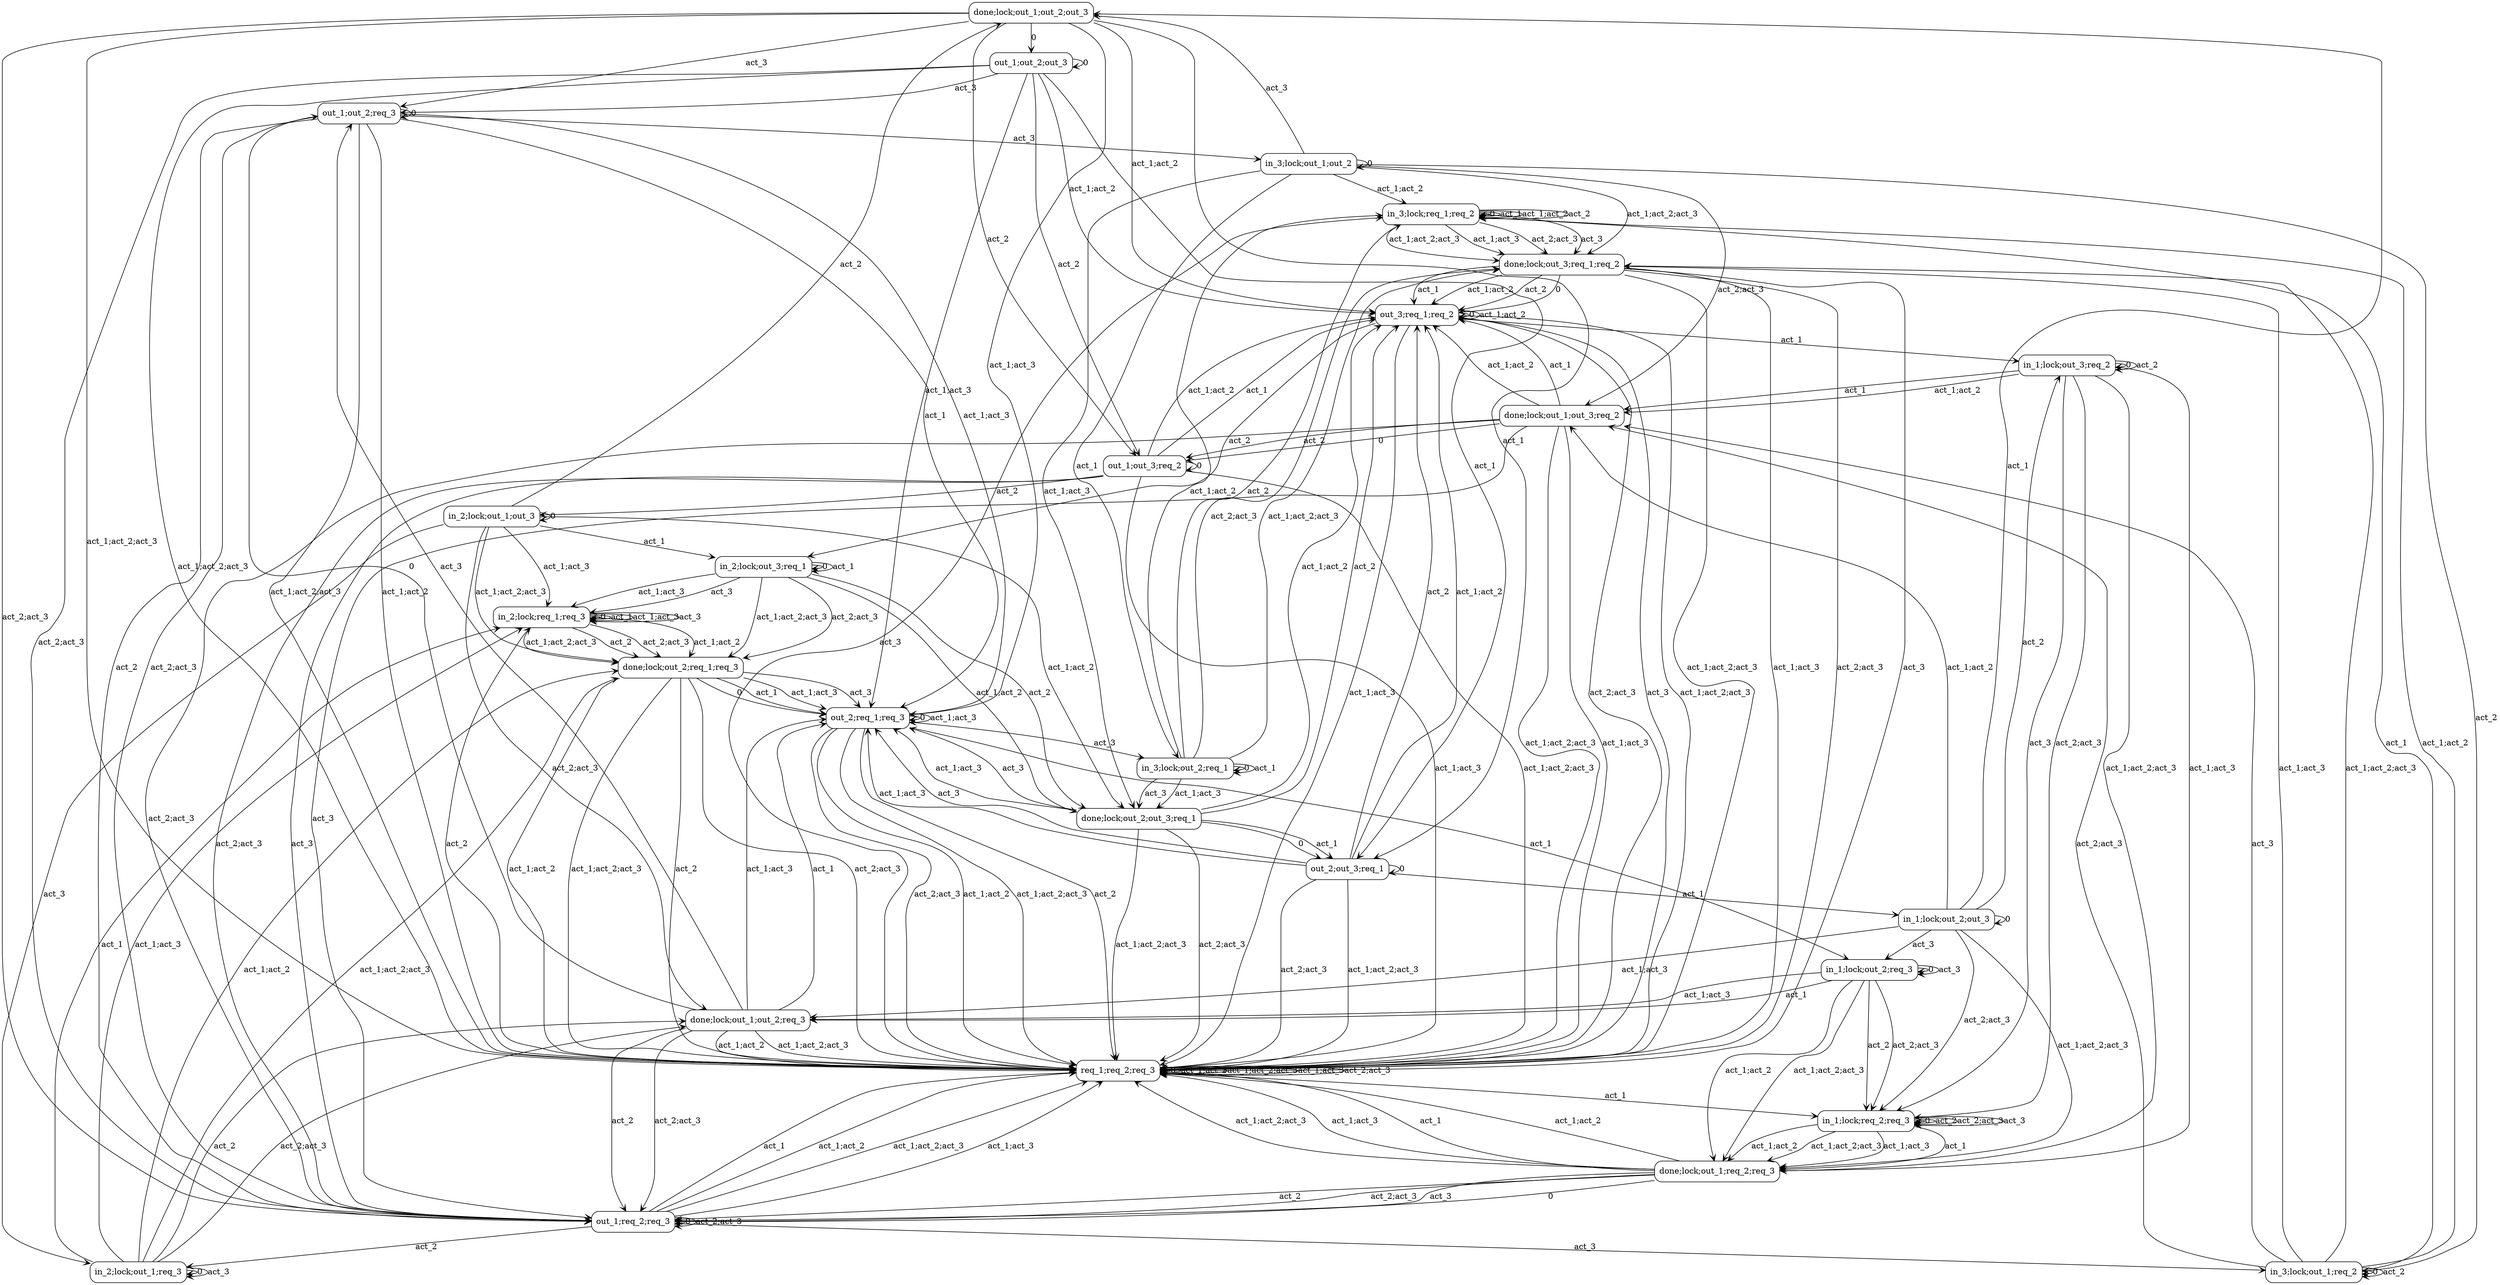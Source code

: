 digraph G {

node [shape=box, style="filled, rounded"]
edge [arrowhead = vee]

"k1;k2;k3;done;lock;out_1;out_2;out_3" [ label = "done;lock;out_1;out_2;out_3", fillcolor=white];
"k1;k2;k3;done;lock;out_1;out_2;req_3" [ label = "done;lock;out_1;out_2;req_3", fillcolor=white];
"k1;k2;k3;done;lock;out_1;out_3;req_2" [ label = "done;lock;out_1;out_3;req_2", fillcolor=white];
"k1;k2;k3;done;lock;out_1;req_2;req_3" [ label = "done;lock;out_1;req_2;req_3", fillcolor=white];
"k1;k2;k3;done;lock;out_2;out_3;req_1" [ label = "done;lock;out_2;out_3;req_1", fillcolor=white];
"k1;k2;k3;done;lock;out_2;req_1;req_3" [ label = "done;lock;out_2;req_1;req_3", fillcolor=white];
"k1;k2;k3;done;lock;out_3;req_1;req_2" [ label = "done;lock;out_3;req_1;req_2", fillcolor=white];
"k1;k2;k3;in_1;lock;out_2;out_3" [ label = "in_1;lock;out_2;out_3", fillcolor=white];
"k1;k2;k3;in_1;lock;out_2;req_3" [ label = "in_1;lock;out_2;req_3", fillcolor=white];
"k1;k2;k3;in_1;lock;out_3;req_2" [ label = "in_1;lock;out_3;req_2", fillcolor=white];
"k1;k2;k3;in_1;lock;req_2;req_3" [ label = "in_1;lock;req_2;req_3", fillcolor=white];
"k1;k2;k3;in_2;lock;out_1;out_3" [ label = "in_2;lock;out_1;out_3", fillcolor=white];
"k1;k2;k3;in_2;lock;out_1;req_3" [ label = "in_2;lock;out_1;req_3", fillcolor=white];
"k1;k2;k3;in_2;lock;out_3;req_1" [ label = "in_2;lock;out_3;req_1", fillcolor=white];
"k1;k2;k3;in_2;lock;req_1;req_3" [ label = "in_2;lock;req_1;req_3", fillcolor=white];
"k1;k2;k3;in_3;lock;out_1;out_2" [ label = "in_3;lock;out_1;out_2", fillcolor=white];
"k1;k2;k3;in_3;lock;out_1;req_2" [ label = "in_3;lock;out_1;req_2", fillcolor=white];
"k1;k2;k3;in_3;lock;out_2;req_1" [ label = "in_3;lock;out_2;req_1", fillcolor=white];
"k1;k2;k3;in_3;lock;req_1;req_2" [ label = "in_3;lock;req_1;req_2", fillcolor=white];
"k1;k2;k3;out_1;out_2;out_3" [ label = "out_1;out_2;out_3", fillcolor=white];
"k1;k2;k3;out_1;out_2;req_3" [ label = "out_1;out_2;req_3", fillcolor=white];
"k1;k2;k3;out_1;out_3;req_2" [ label = "out_1;out_3;req_2", fillcolor=white];
"k1;k2;k3;out_1;req_2;req_3" [ label = "out_1;req_2;req_3", fillcolor=white];
"k1;k2;k3;out_2;out_3;req_1" [ label = "out_2;out_3;req_1", fillcolor=white];
"k1;k2;k3;out_2;req_1;req_3" [ label = "out_2;req_1;req_3", fillcolor=white];
"k1;k2;k3;out_3;req_1;req_2" [ label = "out_3;req_1;req_2", fillcolor=white];
"k1;k2;k3;req_1;req_2;req_3" [ label = "req_1;req_2;req_3", fillcolor=white];

"k1;k2;k3;in_3;lock;out_1;req_2" -> "k1;k2;k3;in_3;lock;out_1;req_2" [ label = "0" ];
"k1;k2;k3;in_3;lock;out_1;req_2" -> "k1;k2;k3;in_3;lock;req_1;req_2" [ label = "act_1" ];
"k1;k2;k3;in_3;lock;out_1;req_2" -> "k1;k2;k3;in_3;lock;req_1;req_2" [ label = "act_1;act_2" ];
"k1;k2;k3;in_3;lock;out_1;req_2" -> "k1;k2;k3;done;lock;out_3;req_1;req_2" [ label = "act_1;act_2;act_3" ];
"k1;k2;k3;in_3;lock;out_1;req_2" -> "k1;k2;k3;done;lock;out_3;req_1;req_2" [ label = "act_1;act_3" ];
"k1;k2;k3;in_3;lock;out_1;req_2" -> "k1;k2;k3;in_3;lock;out_1;req_2" [ label = "act_2" ];
"k1;k2;k3;in_3;lock;out_1;req_2" -> "k1;k2;k3;done;lock;out_1;out_3;req_2" [ label = "act_2;act_3" ];
"k1;k2;k3;in_3;lock;out_1;req_2" -> "k1;k2;k3;done;lock;out_1;out_3;req_2" [ label = "act_3" ];
"k1;k2;k3;in_3;lock;out_2;req_1" -> "k1;k2;k3;in_3;lock;out_2;req_1" [ label = "0" ];
"k1;k2;k3;in_3;lock;out_2;req_1" -> "k1;k2;k3;in_3;lock;out_2;req_1" [ label = "act_1" ];
"k1;k2;k3;in_3;lock;out_2;req_1" -> "k1;k2;k3;in_3;lock;req_1;req_2" [ label = "act_1;act_2" ];
"k1;k2;k3;in_3;lock;out_2;req_1" -> "k1;k2;k3;done;lock;out_3;req_1;req_2" [ label = "act_1;act_2;act_3" ];
"k1;k2;k3;in_3;lock;out_2;req_1" -> "k1;k2;k3;done;lock;out_2;out_3;req_1" [ label = "act_1;act_3" ];
"k1;k2;k3;in_3;lock;out_2;req_1" -> "k1;k2;k3;in_3;lock;req_1;req_2" [ label = "act_2" ];
"k1;k2;k3;in_3;lock;out_2;req_1" -> "k1;k2;k3;done;lock;out_3;req_1;req_2" [ label = "act_2;act_3" ];
"k1;k2;k3;in_3;lock;out_2;req_1" -> "k1;k2;k3;done;lock;out_2;out_3;req_1" [ label = "act_3" ];
"k1;k2;k3;in_1;lock;out_2;out_3" -> "k1;k2;k3;in_1;lock;out_2;out_3" [ label = "0" ];
"k1;k2;k3;in_1;lock;out_2;out_3" -> "k1;k2;k3;done;lock;out_1;out_2;out_3" [ label = "act_1" ];
"k1;k2;k3;in_1;lock;out_2;out_3" -> "k1;k2;k3;done;lock;out_1;out_3;req_2" [ label = "act_1;act_2" ];
"k1;k2;k3;in_1;lock;out_2;out_3" -> "k1;k2;k3;done;lock;out_1;req_2;req_3" [ label = "act_1;act_2;act_3" ];
"k1;k2;k3;in_1;lock;out_2;out_3" -> "k1;k2;k3;done;lock;out_1;out_2;req_3" [ label = "act_1;act_3" ];
"k1;k2;k3;in_1;lock;out_2;out_3" -> "k1;k2;k3;in_1;lock;out_3;req_2" [ label = "act_2" ];
"k1;k2;k3;in_1;lock;out_2;out_3" -> "k1;k2;k3;in_1;lock;req_2;req_3" [ label = "act_2;act_3" ];
"k1;k2;k3;in_1;lock;out_2;out_3" -> "k1;k2;k3;in_1;lock;out_2;req_3" [ label = "act_3" ];
"k1;k2;k3;out_2;out_3;req_1" -> "k1;k2;k3;out_2;out_3;req_1" [ label = "0" ];
"k1;k2;k3;out_2;out_3;req_1" -> "k1;k2;k3;in_1;lock;out_2;out_3" [ label = "act_1" ];
"k1;k2;k3;out_2;out_3;req_1" -> "k1;k2;k3;out_3;req_1;req_2" [ label = "act_1;act_2" ];
"k1;k2;k3;out_2;out_3;req_1" -> "k1;k2;k3;req_1;req_2;req_3" [ label = "act_1;act_2;act_3" ];
"k1;k2;k3;out_2;out_3;req_1" -> "k1;k2;k3;out_2;req_1;req_3" [ label = "act_1;act_3" ];
"k1;k2;k3;out_2;out_3;req_1" -> "k1;k2;k3;out_3;req_1;req_2" [ label = "act_2" ];
"k1;k2;k3;out_2;out_3;req_1" -> "k1;k2;k3;req_1;req_2;req_3" [ label = "act_2;act_3" ];
"k1;k2;k3;out_2;out_3;req_1" -> "k1;k2;k3;out_2;req_1;req_3" [ label = "act_3" ];
"k1;k2;k3;done;lock;out_2;out_3;req_1" -> "k1;k2;k3;out_2;out_3;req_1" [ label = "0" ];
"k1;k2;k3;done;lock;out_2;out_3;req_1" -> "k1;k2;k3;out_2;out_3;req_1" [ label = "act_1" ];
"k1;k2;k3;done;lock;out_2;out_3;req_1" -> "k1;k2;k3;out_3;req_1;req_2" [ label = "act_1;act_2" ];
"k1;k2;k3;done;lock;out_2;out_3;req_1" -> "k1;k2;k3;req_1;req_2;req_3" [ label = "act_1;act_2;act_3" ];
"k1;k2;k3;done;lock;out_2;out_3;req_1" -> "k1;k2;k3;out_2;req_1;req_3" [ label = "act_1;act_3" ];
"k1;k2;k3;done;lock;out_2;out_3;req_1" -> "k1;k2;k3;out_3;req_1;req_2" [ label = "act_2" ];
"k1;k2;k3;done;lock;out_2;out_3;req_1" -> "k1;k2;k3;req_1;req_2;req_3" [ label = "act_2;act_3" ];
"k1;k2;k3;done;lock;out_2;out_3;req_1" -> "k1;k2;k3;out_2;req_1;req_3" [ label = "act_3" ];
"k1;k2;k3;in_2;lock;out_3;req_1" -> "k1;k2;k3;in_2;lock;out_3;req_1" [ label = "0" ];
"k1;k2;k3;in_2;lock;out_3;req_1" -> "k1;k2;k3;in_2;lock;out_3;req_1" [ label = "act_1" ];
"k1;k2;k3;in_2;lock;out_3;req_1" -> "k1;k2;k3;done;lock;out_2;out_3;req_1" [ label = "act_1;act_2" ];
"k1;k2;k3;in_2;lock;out_3;req_1" -> "k1;k2;k3;done;lock;out_2;req_1;req_3" [ label = "act_1;act_2;act_3" ];
"k1;k2;k3;in_2;lock;out_3;req_1" -> "k1;k2;k3;in_2;lock;req_1;req_3" [ label = "act_1;act_3" ];
"k1;k2;k3;in_2;lock;out_3;req_1" -> "k1;k2;k3;done;lock;out_2;out_3;req_1" [ label = "act_2" ];
"k1;k2;k3;in_2;lock;out_3;req_1" -> "k1;k2;k3;done;lock;out_2;req_1;req_3" [ label = "act_2;act_3" ];
"k1;k2;k3;in_2;lock;out_3;req_1" -> "k1;k2;k3;in_2;lock;req_1;req_3" [ label = "act_3" ];
"k1;k2;k3;done;lock;out_1;out_3;req_2" -> "k1;k2;k3;out_1;out_3;req_2" [ label = "0" ];
"k1;k2;k3;done;lock;out_1;out_3;req_2" -> "k1;k2;k3;out_3;req_1;req_2" [ label = "act_1" ];
"k1;k2;k3;done;lock;out_1;out_3;req_2" -> "k1;k2;k3;out_3;req_1;req_2" [ label = "act_1;act_2" ];
"k1;k2;k3;done;lock;out_1;out_3;req_2" -> "k1;k2;k3;req_1;req_2;req_3" [ label = "act_1;act_2;act_3" ];
"k1;k2;k3;done;lock;out_1;out_3;req_2" -> "k1;k2;k3;req_1;req_2;req_3" [ label = "act_1;act_3" ];
"k1;k2;k3;done;lock;out_1;out_3;req_2" -> "k1;k2;k3;out_1;out_3;req_2" [ label = "act_2" ];
"k1;k2;k3;done;lock;out_1;out_3;req_2" -> "k1;k2;k3;out_1;req_2;req_3" [ label = "act_2;act_3" ];
"k1;k2;k3;done;lock;out_1;out_3;req_2" -> "k1;k2;k3;out_1;req_2;req_3" [ label = "act_3" ];
"k1;k2;k3;in_1;lock;out_3;req_2" -> "k1;k2;k3;in_1;lock;out_3;req_2" [ label = "0" ];
"k1;k2;k3;in_1;lock;out_3;req_2" -> "k1;k2;k3;done;lock;out_1;out_3;req_2" [ label = "act_1" ];
"k1;k2;k3;in_1;lock;out_3;req_2" -> "k1;k2;k3;done;lock;out_1;out_3;req_2" [ label = "act_1;act_2" ];
"k1;k2;k3;in_1;lock;out_3;req_2" -> "k1;k2;k3;done;lock;out_1;req_2;req_3" [ label = "act_1;act_2;act_3" ];
"k1;k2;k3;in_1;lock;out_3;req_2" -> "k1;k2;k3;done;lock;out_1;req_2;req_3" [ label = "act_1;act_3" ];
"k1;k2;k3;in_1;lock;out_3;req_2" -> "k1;k2;k3;in_1;lock;out_3;req_2" [ label = "act_2" ];
"k1;k2;k3;in_1;lock;out_3;req_2" -> "k1;k2;k3;in_1;lock;req_2;req_3" [ label = "act_2;act_3" ];
"k1;k2;k3;in_1;lock;out_3;req_2" -> "k1;k2;k3;in_1;lock;req_2;req_3" [ label = "act_3" ];
"k1;k2;k3;out_3;req_1;req_2" -> "k1;k2;k3;out_3;req_1;req_2" [ label = "0" ];
"k1;k2;k3;out_3;req_1;req_2" -> "k1;k2;k3;in_1;lock;out_3;req_2" [ label = "act_1" ];
"k1;k2;k3;out_3;req_1;req_2" -> "k1;k2;k3;out_3;req_1;req_2" [ label = "act_1;act_2" ];
"k1;k2;k3;out_3;req_1;req_2" -> "k1;k2;k3;req_1;req_2;req_3" [ label = "act_1;act_2;act_3" ];
"k1;k2;k3;out_3;req_1;req_2" -> "k1;k2;k3;req_1;req_2;req_3" [ label = "act_1;act_3" ];
"k1;k2;k3;out_3;req_1;req_2" -> "k1;k2;k3;in_2;lock;out_3;req_1" [ label = "act_2" ];
"k1;k2;k3;out_3;req_1;req_2" -> "k1;k2;k3;req_1;req_2;req_3" [ label = "act_2;act_3" ];
"k1;k2;k3;out_3;req_1;req_2" -> "k1;k2;k3;req_1;req_2;req_3" [ label = "act_3" ];
"k1;k2;k3;done;lock;out_3;req_1;req_2" -> "k1;k2;k3;out_3;req_1;req_2" [ label = "0" ];
"k1;k2;k3;done;lock;out_3;req_1;req_2" -> "k1;k2;k3;out_3;req_1;req_2" [ label = "act_1" ];
"k1;k2;k3;done;lock;out_3;req_1;req_2" -> "k1;k2;k3;out_3;req_1;req_2" [ label = "act_1;act_2" ];
"k1;k2;k3;done;lock;out_3;req_1;req_2" -> "k1;k2;k3;req_1;req_2;req_3" [ label = "act_1;act_2;act_3" ];
"k1;k2;k3;done;lock;out_3;req_1;req_2" -> "k1;k2;k3;req_1;req_2;req_3" [ label = "act_1;act_3" ];
"k1;k2;k3;done;lock;out_3;req_1;req_2" -> "k1;k2;k3;out_3;req_1;req_2" [ label = "act_2" ];
"k1;k2;k3;done;lock;out_3;req_1;req_2" -> "k1;k2;k3;req_1;req_2;req_3" [ label = "act_2;act_3" ];
"k1;k2;k3;done;lock;out_3;req_1;req_2" -> "k1;k2;k3;req_1;req_2;req_3" [ label = "act_3" ];
"k1;k2;k3;in_3;lock;req_1;req_2" -> "k1;k2;k3;in_3;lock;req_1;req_2" [ label = "0" ];
"k1;k2;k3;in_3;lock;req_1;req_2" -> "k1;k2;k3;in_3;lock;req_1;req_2" [ label = "act_1" ];
"k1;k2;k3;in_3;lock;req_1;req_2" -> "k1;k2;k3;in_3;lock;req_1;req_2" [ label = "act_1;act_2" ];
"k1;k2;k3;in_3;lock;req_1;req_2" -> "k1;k2;k3;done;lock;out_3;req_1;req_2" [ label = "act_1;act_2;act_3" ];
"k1;k2;k3;in_3;lock;req_1;req_2" -> "k1;k2;k3;done;lock;out_3;req_1;req_2" [ label = "act_1;act_3" ];
"k1;k2;k3;in_3;lock;req_1;req_2" -> "k1;k2;k3;in_3;lock;req_1;req_2" [ label = "act_2" ];
"k1;k2;k3;in_3;lock;req_1;req_2" -> "k1;k2;k3;done;lock;out_3;req_1;req_2" [ label = "act_2;act_3" ];
"k1;k2;k3;in_3;lock;req_1;req_2" -> "k1;k2;k3;done;lock;out_3;req_1;req_2" [ label = "act_3" ];
"k1;k2;k3;in_2;lock;req_1;req_3" -> "k1;k2;k3;in_2;lock;req_1;req_3" [ label = "0" ];
"k1;k2;k3;in_2;lock;req_1;req_3" -> "k1;k2;k3;in_2;lock;req_1;req_3" [ label = "act_1" ];
"k1;k2;k3;in_2;lock;req_1;req_3" -> "k1;k2;k3;done;lock;out_2;req_1;req_3" [ label = "act_1;act_2" ];
"k1;k2;k3;in_2;lock;req_1;req_3" -> "k1;k2;k3;done;lock;out_2;req_1;req_3" [ label = "act_1;act_2;act_3" ];
"k1;k2;k3;in_2;lock;req_1;req_3" -> "k1;k2;k3;in_2;lock;req_1;req_3" [ label = "act_1;act_3" ];
"k1;k2;k3;in_2;lock;req_1;req_3" -> "k1;k2;k3;done;lock;out_2;req_1;req_3" [ label = "act_2" ];
"k1;k2;k3;in_2;lock;req_1;req_3" -> "k1;k2;k3;done;lock;out_2;req_1;req_3" [ label = "act_2;act_3" ];
"k1;k2;k3;in_2;lock;req_1;req_3" -> "k1;k2;k3;in_2;lock;req_1;req_3" [ label = "act_3" ];
"k1;k2;k3;in_1;lock;req_2;req_3" -> "k1;k2;k3;in_1;lock;req_2;req_3" [ label = "0" ];
"k1;k2;k3;in_1;lock;req_2;req_3" -> "k1;k2;k3;done;lock;out_1;req_2;req_3" [ label = "act_1" ];
"k1;k2;k3;in_1;lock;req_2;req_3" -> "k1;k2;k3;done;lock;out_1;req_2;req_3" [ label = "act_1;act_2" ];
"k1;k2;k3;in_1;lock;req_2;req_3" -> "k1;k2;k3;done;lock;out_1;req_2;req_3" [ label = "act_1;act_2;act_3" ];
"k1;k2;k3;in_1;lock;req_2;req_3" -> "k1;k2;k3;done;lock;out_1;req_2;req_3" [ label = "act_1;act_3" ];
"k1;k2;k3;in_1;lock;req_2;req_3" -> "k1;k2;k3;in_1;lock;req_2;req_3" [ label = "act_2" ];
"k1;k2;k3;in_1;lock;req_2;req_3" -> "k1;k2;k3;in_1;lock;req_2;req_3" [ label = "act_2;act_3" ];
"k1;k2;k3;in_1;lock;req_2;req_3" -> "k1;k2;k3;in_1;lock;req_2;req_3" [ label = "act_3" ];
"k1;k2;k3;req_1;req_2;req_3" -> "k1;k2;k3;req_1;req_2;req_3" [ label = "0" ];
"k1;k2;k3;req_1;req_2;req_3" -> "k1;k2;k3;in_1;lock;req_2;req_3" [ label = "act_1" ];
"k1;k2;k3;req_1;req_2;req_3" -> "k1;k2;k3;req_1;req_2;req_3" [ label = "act_1;act_2" ];
"k1;k2;k3;req_1;req_2;req_3" -> "k1;k2;k3;req_1;req_2;req_3" [ label = "act_1;act_2;act_3" ];
"k1;k2;k3;req_1;req_2;req_3" -> "k1;k2;k3;req_1;req_2;req_3" [ label = "act_1;act_3" ];
"k1;k2;k3;req_1;req_2;req_3" -> "k1;k2;k3;in_2;lock;req_1;req_3" [ label = "act_2" ];
"k1;k2;k3;req_1;req_2;req_3" -> "k1;k2;k3;req_1;req_2;req_3" [ label = "act_2;act_3" ];
"k1;k2;k3;req_1;req_2;req_3" -> "k1;k2;k3;in_3;lock;req_1;req_2" [ label = "act_3" ];
"k1;k2;k3;done;lock;out_1;req_2;req_3" -> "k1;k2;k3;out_1;req_2;req_3" [ label = "0" ];
"k1;k2;k3;done;lock;out_1;req_2;req_3" -> "k1;k2;k3;req_1;req_2;req_3" [ label = "act_1" ];
"k1;k2;k3;done;lock;out_1;req_2;req_3" -> "k1;k2;k3;req_1;req_2;req_3" [ label = "act_1;act_2" ];
"k1;k2;k3;done;lock;out_1;req_2;req_3" -> "k1;k2;k3;req_1;req_2;req_3" [ label = "act_1;act_2;act_3" ];
"k1;k2;k3;done;lock;out_1;req_2;req_3" -> "k1;k2;k3;req_1;req_2;req_3" [ label = "act_1;act_3" ];
"k1;k2;k3;done;lock;out_1;req_2;req_3" -> "k1;k2;k3;out_1;req_2;req_3" [ label = "act_2" ];
"k1;k2;k3;done;lock;out_1;req_2;req_3" -> "k1;k2;k3;out_1;req_2;req_3" [ label = "act_2;act_3" ];
"k1;k2;k3;done;lock;out_1;req_2;req_3" -> "k1;k2;k3;out_1;req_2;req_3" [ label = "act_3" ];
"k1;k2;k3;in_1;lock;out_2;req_3" -> "k1;k2;k3;in_1;lock;out_2;req_3" [ label = "0" ];
"k1;k2;k3;in_1;lock;out_2;req_3" -> "k1;k2;k3;done;lock;out_1;out_2;req_3" [ label = "act_1" ];
"k1;k2;k3;in_1;lock;out_2;req_3" -> "k1;k2;k3;done;lock;out_1;req_2;req_3" [ label = "act_1;act_2" ];
"k1;k2;k3;in_1;lock;out_2;req_3" -> "k1;k2;k3;done;lock;out_1;req_2;req_3" [ label = "act_1;act_2;act_3" ];
"k1;k2;k3;in_1;lock;out_2;req_3" -> "k1;k2;k3;done;lock;out_1;out_2;req_3" [ label = "act_1;act_3" ];
"k1;k2;k3;in_1;lock;out_2;req_3" -> "k1;k2;k3;in_1;lock;req_2;req_3" [ label = "act_2" ];
"k1;k2;k3;in_1;lock;out_2;req_3" -> "k1;k2;k3;in_1;lock;req_2;req_3" [ label = "act_2;act_3" ];
"k1;k2;k3;in_1;lock;out_2;req_3" -> "k1;k2;k3;in_1;lock;out_2;req_3" [ label = "act_3" ];
"k1;k2;k3;out_2;req_1;req_3" -> "k1;k2;k3;out_2;req_1;req_3" [ label = "0" ];
"k1;k2;k3;out_2;req_1;req_3" -> "k1;k2;k3;in_1;lock;out_2;req_3" [ label = "act_1" ];
"k1;k2;k3;out_2;req_1;req_3" -> "k1;k2;k3;req_1;req_2;req_3" [ label = "act_1;act_2" ];
"k1;k2;k3;out_2;req_1;req_3" -> "k1;k2;k3;req_1;req_2;req_3" [ label = "act_1;act_2;act_3" ];
"k1;k2;k3;out_2;req_1;req_3" -> "k1;k2;k3;out_2;req_1;req_3" [ label = "act_1;act_3" ];
"k1;k2;k3;out_2;req_1;req_3" -> "k1;k2;k3;req_1;req_2;req_3" [ label = "act_2" ];
"k1;k2;k3;out_2;req_1;req_3" -> "k1;k2;k3;req_1;req_2;req_3" [ label = "act_2;act_3" ];
"k1;k2;k3;out_2;req_1;req_3" -> "k1;k2;k3;in_3;lock;out_2;req_1" [ label = "act_3" ];
"k1;k2;k3;done;lock;out_2;req_1;req_3" -> "k1;k2;k3;out_2;req_1;req_3" [ label = "0" ];
"k1;k2;k3;done;lock;out_2;req_1;req_3" -> "k1;k2;k3;out_2;req_1;req_3" [ label = "act_1" ];
"k1;k2;k3;done;lock;out_2;req_1;req_3" -> "k1;k2;k3;req_1;req_2;req_3" [ label = "act_1;act_2" ];
"k1;k2;k3;done;lock;out_2;req_1;req_3" -> "k1;k2;k3;req_1;req_2;req_3" [ label = "act_1;act_2;act_3" ];
"k1;k2;k3;done;lock;out_2;req_1;req_3" -> "k1;k2;k3;out_2;req_1;req_3" [ label = "act_1;act_3" ];
"k1;k2;k3;done;lock;out_2;req_1;req_3" -> "k1;k2;k3;req_1;req_2;req_3" [ label = "act_2" ];
"k1;k2;k3;done;lock;out_2;req_1;req_3" -> "k1;k2;k3;req_1;req_2;req_3" [ label = "act_2;act_3" ];
"k1;k2;k3;done;lock;out_2;req_1;req_3" -> "k1;k2;k3;out_2;req_1;req_3" [ label = "act_3" ];
"k1;k2;k3;in_2;lock;out_1;req_3" -> "k1;k2;k3;in_2;lock;out_1;req_3" [ label = "0" ];
"k1;k2;k3;in_2;lock;out_1;req_3" -> "k1;k2;k3;in_2;lock;req_1;req_3" [ label = "act_1" ];
"k1;k2;k3;in_2;lock;out_1;req_3" -> "k1;k2;k3;done;lock;out_2;req_1;req_3" [ label = "act_1;act_2" ];
"k1;k2;k3;in_2;lock;out_1;req_3" -> "k1;k2;k3;done;lock;out_2;req_1;req_3" [ label = "act_1;act_2;act_3" ];
"k1;k2;k3;in_2;lock;out_1;req_3" -> "k1;k2;k3;in_2;lock;req_1;req_3" [ label = "act_1;act_3" ];
"k1;k2;k3;in_2;lock;out_1;req_3" -> "k1;k2;k3;done;lock;out_1;out_2;req_3" [ label = "act_2" ];
"k1;k2;k3;in_2;lock;out_1;req_3" -> "k1;k2;k3;done;lock;out_1;out_2;req_3" [ label = "act_2;act_3" ];
"k1;k2;k3;in_2;lock;out_1;req_3" -> "k1;k2;k3;in_2;lock;out_1;req_3" [ label = "act_3" ];
"k1;k2;k3;out_1;req_2;req_3" -> "k1;k2;k3;out_1;req_2;req_3" [ label = "0" ];
"k1;k2;k3;out_1;req_2;req_3" -> "k1;k2;k3;req_1;req_2;req_3" [ label = "act_1" ];
"k1;k2;k3;out_1;req_2;req_3" -> "k1;k2;k3;req_1;req_2;req_3" [ label = "act_1;act_2" ];
"k1;k2;k3;out_1;req_2;req_3" -> "k1;k2;k3;req_1;req_2;req_3" [ label = "act_1;act_2;act_3" ];
"k1;k2;k3;out_1;req_2;req_3" -> "k1;k2;k3;req_1;req_2;req_3" [ label = "act_1;act_3" ];
"k1;k2;k3;out_1;req_2;req_3" -> "k1;k2;k3;in_2;lock;out_1;req_3" [ label = "act_2" ];
"k1;k2;k3;out_1;req_2;req_3" -> "k1;k2;k3;out_1;req_2;req_3" [ label = "act_2;act_3" ];
"k1;k2;k3;out_1;req_2;req_3" -> "k1;k2;k3;in_3;lock;out_1;req_2" [ label = "act_3" ];
"k1;k2;k3;done;lock;out_1;out_2;req_3" -> "k1;k2;k3;out_1;out_2;req_3" [ label = "0" ];
"k1;k2;k3;done;lock;out_1;out_2;req_3" -> "k1;k2;k3;out_2;req_1;req_3" [ label = "act_1" ];
"k1;k2;k3;done;lock;out_1;out_2;req_3" -> "k1;k2;k3;req_1;req_2;req_3" [ label = "act_1;act_2" ];
"k1;k2;k3;done;lock;out_1;out_2;req_3" -> "k1;k2;k3;req_1;req_2;req_3" [ label = "act_1;act_2;act_3" ];
"k1;k2;k3;done;lock;out_1;out_2;req_3" -> "k1;k2;k3;out_2;req_1;req_3" [ label = "act_1;act_3" ];
"k1;k2;k3;done;lock;out_1;out_2;req_3" -> "k1;k2;k3;out_1;req_2;req_3" [ label = "act_2" ];
"k1;k2;k3;done;lock;out_1;out_2;req_3" -> "k1;k2;k3;out_1;req_2;req_3" [ label = "act_2;act_3" ];
"k1;k2;k3;done;lock;out_1;out_2;req_3" -> "k1;k2;k3;out_1;out_2;req_3" [ label = "act_3" ];
"k1;k2;k3;in_2;lock;out_1;out_3" -> "k1;k2;k3;in_2;lock;out_1;out_3" [ label = "0" ];
"k1;k2;k3;in_2;lock;out_1;out_3" -> "k1;k2;k3;in_2;lock;out_3;req_1" [ label = "act_1" ];
"k1;k2;k3;in_2;lock;out_1;out_3" -> "k1;k2;k3;done;lock;out_2;out_3;req_1" [ label = "act_1;act_2" ];
"k1;k2;k3;in_2;lock;out_1;out_3" -> "k1;k2;k3;done;lock;out_2;req_1;req_3" [ label = "act_1;act_2;act_3" ];
"k1;k2;k3;in_2;lock;out_1;out_3" -> "k1;k2;k3;in_2;lock;req_1;req_3" [ label = "act_1;act_3" ];
"k1;k2;k3;in_2;lock;out_1;out_3" -> "k1;k2;k3;done;lock;out_1;out_2;out_3" [ label = "act_2" ];
"k1;k2;k3;in_2;lock;out_1;out_3" -> "k1;k2;k3;done;lock;out_1;out_2;req_3" [ label = "act_2;act_3" ];
"k1;k2;k3;in_2;lock;out_1;out_3" -> "k1;k2;k3;in_2;lock;out_1;req_3" [ label = "act_3" ];
"k1;k2;k3;out_1;out_3;req_2" -> "k1;k2;k3;out_1;out_3;req_2" [ label = "0" ];
"k1;k2;k3;out_1;out_3;req_2" -> "k1;k2;k3;out_3;req_1;req_2" [ label = "act_1" ];
"k1;k2;k3;out_1;out_3;req_2" -> "k1;k2;k3;out_3;req_1;req_2" [ label = "act_1;act_2" ];
"k1;k2;k3;out_1;out_3;req_2" -> "k1;k2;k3;req_1;req_2;req_3" [ label = "act_1;act_2;act_3" ];
"k1;k2;k3;out_1;out_3;req_2" -> "k1;k2;k3;req_1;req_2;req_3" [ label = "act_1;act_3" ];
"k1;k2;k3;out_1;out_3;req_2" -> "k1;k2;k3;in_2;lock;out_1;out_3" [ label = "act_2" ];
"k1;k2;k3;out_1;out_3;req_2" -> "k1;k2;k3;out_1;req_2;req_3" [ label = "act_2;act_3" ];
"k1;k2;k3;out_1;out_3;req_2" -> "k1;k2;k3;out_1;req_2;req_3" [ label = "act_3" ];
"k1;k2;k3;done;lock;out_1;out_2;out_3" -> "k1;k2;k3;out_1;out_2;out_3" [ label = "0" ];
"k1;k2;k3;done;lock;out_1;out_2;out_3" -> "k1;k2;k3;out_2;out_3;req_1" [ label = "act_1" ];
"k1;k2;k3;done;lock;out_1;out_2;out_3" -> "k1;k2;k3;out_3;req_1;req_2" [ label = "act_1;act_2" ];
"k1;k2;k3;done;lock;out_1;out_2;out_3" -> "k1;k2;k3;req_1;req_2;req_3" [ label = "act_1;act_2;act_3" ];
"k1;k2;k3;done;lock;out_1;out_2;out_3" -> "k1;k2;k3;out_2;req_1;req_3" [ label = "act_1;act_3" ];
"k1;k2;k3;done;lock;out_1;out_2;out_3" -> "k1;k2;k3;out_1;out_3;req_2" [ label = "act_2" ];
"k1;k2;k3;done;lock;out_1;out_2;out_3" -> "k1;k2;k3;out_1;req_2;req_3" [ label = "act_2;act_3" ];
"k1;k2;k3;done;lock;out_1;out_2;out_3" -> "k1;k2;k3;out_1;out_2;req_3" [ label = "act_3" ];
"k1;k2;k3;in_3;lock;out_1;out_2" -> "k1;k2;k3;in_3;lock;out_1;out_2" [ label = "0" ];
"k1;k2;k3;in_3;lock;out_1;out_2" -> "k1;k2;k3;in_3;lock;out_2;req_1" [ label = "act_1" ];
"k1;k2;k3;in_3;lock;out_1;out_2" -> "k1;k2;k3;in_3;lock;req_1;req_2" [ label = "act_1;act_2" ];
"k1;k2;k3;in_3;lock;out_1;out_2" -> "k1;k2;k3;done;lock;out_3;req_1;req_2" [ label = "act_1;act_2;act_3" ];
"k1;k2;k3;in_3;lock;out_1;out_2" -> "k1;k2;k3;done;lock;out_2;out_3;req_1" [ label = "act_1;act_3" ];
"k1;k2;k3;in_3;lock;out_1;out_2" -> "k1;k2;k3;in_3;lock;out_1;req_2" [ label = "act_2" ];
"k1;k2;k3;in_3;lock;out_1;out_2" -> "k1;k2;k3;done;lock;out_1;out_3;req_2" [ label = "act_2;act_3" ];
"k1;k2;k3;in_3;lock;out_1;out_2" -> "k1;k2;k3;done;lock;out_1;out_2;out_3" [ label = "act_3" ];
"k1;k2;k3;out_1;out_2;req_3" -> "k1;k2;k3;out_1;out_2;req_3" [ label = "0" ];
"k1;k2;k3;out_1;out_2;req_3" -> "k1;k2;k3;out_2;req_1;req_3" [ label = "act_1" ];
"k1;k2;k3;out_1;out_2;req_3" -> "k1;k2;k3;req_1;req_2;req_3" [ label = "act_1;act_2" ];
"k1;k2;k3;out_1;out_2;req_3" -> "k1;k2;k3;req_1;req_2;req_3" [ label = "act_1;act_2;act_3" ];
"k1;k2;k3;out_1;out_2;req_3" -> "k1;k2;k3;out_2;req_1;req_3" [ label = "act_1;act_3" ];
"k1;k2;k3;out_1;out_2;req_3" -> "k1;k2;k3;out_1;req_2;req_3" [ label = "act_2" ];
"k1;k2;k3;out_1;out_2;req_3" -> "k1;k2;k3;out_1;req_2;req_3" [ label = "act_2;act_3" ];
"k1;k2;k3;out_1;out_2;req_3" -> "k1;k2;k3;in_3;lock;out_1;out_2" [ label = "act_3" ];
"k1;k2;k3;out_1;out_2;out_3" -> "k1;k2;k3;out_1;out_2;out_3" [ label = "0" ];
"k1;k2;k3;out_1;out_2;out_3" -> "k1;k2;k3;out_2;out_3;req_1" [ label = "act_1" ];
"k1;k2;k3;out_1;out_2;out_3" -> "k1;k2;k3;out_3;req_1;req_2" [ label = "act_1;act_2" ];
"k1;k2;k3;out_1;out_2;out_3" -> "k1;k2;k3;req_1;req_2;req_3" [ label = "act_1;act_2;act_3" ];
"k1;k2;k3;out_1;out_2;out_3" -> "k1;k2;k3;out_2;req_1;req_3" [ label = "act_1;act_3" ];
"k1;k2;k3;out_1;out_2;out_3" -> "k1;k2;k3;out_1;out_3;req_2" [ label = "act_2" ];
"k1;k2;k3;out_1;out_2;out_3" -> "k1;k2;k3;out_1;req_2;req_3" [ label = "act_2;act_3" ];
"k1;k2;k3;out_1;out_2;out_3" -> "k1;k2;k3;out_1;out_2;req_3" [ label = "act_3" ];

}
